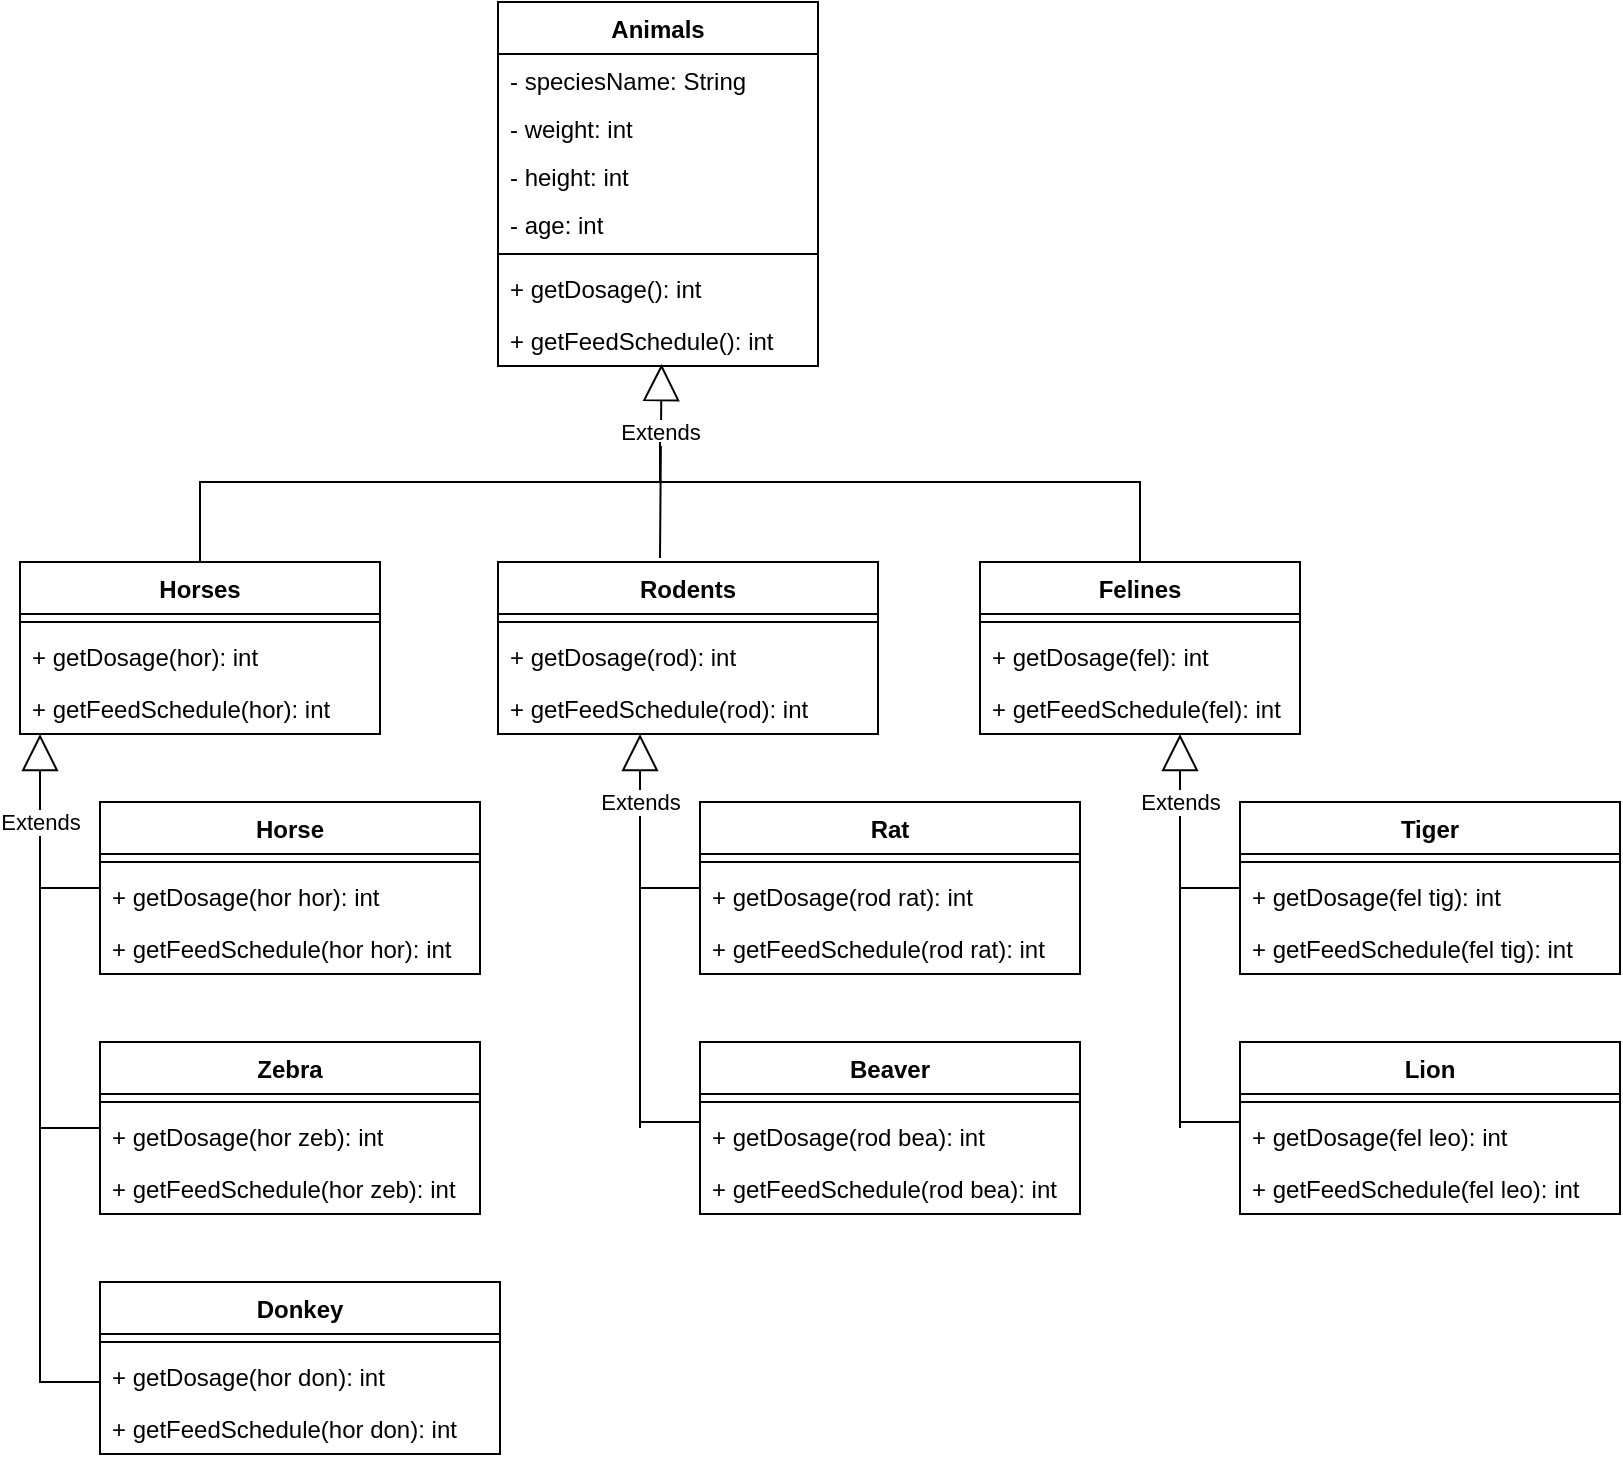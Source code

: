 <mxfile version="20.2.3" type="github"><diagram id="Q33c7oyP_RTd4zQn6wQT" name="Sayfa -1"><mxGraphModel dx="1422" dy="762" grid="1" gridSize="10" guides="1" tooltips="1" connect="1" arrows="1" fold="1" page="1" pageScale="1" pageWidth="827" pageHeight="1169" math="0" shadow="0"><root><mxCell id="0"/><mxCell id="1" parent="0"/><mxCell id="y6jI8S-Sgpic-xF1ArcY-3" value="Animals" style="swimlane;fontStyle=1;align=center;verticalAlign=top;childLayout=stackLayout;horizontal=1;startSize=26;horizontalStack=0;resizeParent=1;resizeParentMax=0;resizeLast=0;collapsible=1;marginBottom=0;" vertex="1" parent="1"><mxGeometry x="319" y="40" width="160" height="182" as="geometry"><mxRectangle x="120" y="120" width="100" height="30" as="alternateBounds"/></mxGeometry></mxCell><mxCell id="y6jI8S-Sgpic-xF1ArcY-4" value="- speciesName: String" style="text;strokeColor=none;fillColor=none;align=left;verticalAlign=top;spacingLeft=4;spacingRight=4;overflow=hidden;rotatable=0;points=[[0,0.5],[1,0.5]];portConstraint=eastwest;" vertex="1" parent="y6jI8S-Sgpic-xF1ArcY-3"><mxGeometry y="26" width="160" height="24" as="geometry"/></mxCell><mxCell id="y6jI8S-Sgpic-xF1ArcY-29" value="- weight: int" style="text;strokeColor=none;fillColor=none;align=left;verticalAlign=top;spacingLeft=4;spacingRight=4;overflow=hidden;rotatable=0;points=[[0,0.5],[1,0.5]];portConstraint=eastwest;" vertex="1" parent="y6jI8S-Sgpic-xF1ArcY-3"><mxGeometry y="50" width="160" height="24" as="geometry"/></mxCell><mxCell id="y6jI8S-Sgpic-xF1ArcY-45" value="- height: int" style="text;strokeColor=none;fillColor=none;align=left;verticalAlign=top;spacingLeft=4;spacingRight=4;overflow=hidden;rotatable=0;points=[[0,0.5],[1,0.5]];portConstraint=eastwest;" vertex="1" parent="y6jI8S-Sgpic-xF1ArcY-3"><mxGeometry y="74" width="160" height="24" as="geometry"/></mxCell><mxCell id="y6jI8S-Sgpic-xF1ArcY-30" value="- age: int" style="text;strokeColor=none;fillColor=none;align=left;verticalAlign=top;spacingLeft=4;spacingRight=4;overflow=hidden;rotatable=0;points=[[0,0.5],[1,0.5]];portConstraint=eastwest;" vertex="1" parent="y6jI8S-Sgpic-xF1ArcY-3"><mxGeometry y="98" width="160" height="24" as="geometry"/></mxCell><mxCell id="y6jI8S-Sgpic-xF1ArcY-5" value="" style="line;strokeWidth=1;fillColor=none;align=left;verticalAlign=middle;spacingTop=-1;spacingLeft=3;spacingRight=3;rotatable=0;labelPosition=right;points=[];portConstraint=eastwest;" vertex="1" parent="y6jI8S-Sgpic-xF1ArcY-3"><mxGeometry y="122" width="160" height="8" as="geometry"/></mxCell><mxCell id="y6jI8S-Sgpic-xF1ArcY-37" value="+ getDosage(): int&#10;" style="text;strokeColor=none;fillColor=none;align=left;verticalAlign=top;spacingLeft=4;spacingRight=4;overflow=hidden;rotatable=0;points=[[0,0.5],[1,0.5]];portConstraint=eastwest;" vertex="1" parent="y6jI8S-Sgpic-xF1ArcY-3"><mxGeometry y="130" width="160" height="26" as="geometry"/></mxCell><mxCell id="y6jI8S-Sgpic-xF1ArcY-36" value="+ getFeedSchedule(): int&#10;" style="text;strokeColor=none;fillColor=none;align=left;verticalAlign=top;spacingLeft=4;spacingRight=4;overflow=hidden;rotatable=0;points=[[0,0.5],[1,0.5]];portConstraint=eastwest;" vertex="1" parent="y6jI8S-Sgpic-xF1ArcY-3"><mxGeometry y="156" width="160" height="26" as="geometry"/></mxCell><mxCell id="y6jI8S-Sgpic-xF1ArcY-16" value="Extends" style="endArrow=block;endSize=16;endFill=0;html=1;rounded=0;entryX=0.511;entryY=0.962;entryDx=0;entryDy=0;entryPerimeter=0;" edge="1" parent="1" target="y6jI8S-Sgpic-xF1ArcY-36"><mxGeometry x="0.3" width="160" relative="1" as="geometry"><mxPoint x="400" y="318" as="sourcePoint"/><mxPoint x="400" y="230" as="targetPoint"/><mxPoint as="offset"/></mxGeometry></mxCell><mxCell id="y6jI8S-Sgpic-xF1ArcY-41" style="edgeStyle=orthogonalEdgeStyle;rounded=0;orthogonalLoop=1;jettySize=auto;html=1;endArrow=none;endFill=0;" edge="1" parent="1" source="y6jI8S-Sgpic-xF1ArcY-17"><mxGeometry relative="1" as="geometry"><mxPoint x="400" y="260" as="targetPoint"/><Array as="points"><mxPoint x="170" y="280"/><mxPoint x="400" y="280"/></Array></mxGeometry></mxCell><mxCell id="y6jI8S-Sgpic-xF1ArcY-17" value="Horses" style="swimlane;fontStyle=1;align=center;verticalAlign=top;childLayout=stackLayout;horizontal=1;startSize=26;horizontalStack=0;resizeParent=1;resizeParentMax=0;resizeLast=0;collapsible=1;marginBottom=0;" vertex="1" parent="1"><mxGeometry x="80" y="320" width="180" height="86" as="geometry"/></mxCell><mxCell id="y6jI8S-Sgpic-xF1ArcY-19" value="" style="line;strokeWidth=1;fillColor=none;align=left;verticalAlign=middle;spacingTop=-1;spacingLeft=3;spacingRight=3;rotatable=0;labelPosition=right;points=[];portConstraint=eastwest;" vertex="1" parent="y6jI8S-Sgpic-xF1ArcY-17"><mxGeometry y="26" width="180" height="8" as="geometry"/></mxCell><mxCell id="y6jI8S-Sgpic-xF1ArcY-34" value="+ getDosage(hor): int&#10;" style="text;strokeColor=none;fillColor=none;align=left;verticalAlign=top;spacingLeft=4;spacingRight=4;overflow=hidden;rotatable=0;points=[[0,0.5],[1,0.5]];portConstraint=eastwest;" vertex="1" parent="y6jI8S-Sgpic-xF1ArcY-17"><mxGeometry y="34" width="180" height="26" as="geometry"/></mxCell><mxCell id="y6jI8S-Sgpic-xF1ArcY-35" value="+ getFeedSchedule(hor): int&#10;" style="text;strokeColor=none;fillColor=none;align=left;verticalAlign=top;spacingLeft=4;spacingRight=4;overflow=hidden;rotatable=0;points=[[0,0.5],[1,0.5]];portConstraint=eastwest;" vertex="1" parent="y6jI8S-Sgpic-xF1ArcY-17"><mxGeometry y="60" width="180" height="26" as="geometry"/></mxCell><mxCell id="y6jI8S-Sgpic-xF1ArcY-44" style="edgeStyle=orthogonalEdgeStyle;rounded=0;orthogonalLoop=1;jettySize=auto;html=1;endArrow=none;endFill=0;" edge="1" parent="1" source="y6jI8S-Sgpic-xF1ArcY-21"><mxGeometry relative="1" as="geometry"><mxPoint x="400" y="260" as="targetPoint"/><Array as="points"><mxPoint x="640" y="280"/><mxPoint x="400" y="280"/></Array></mxGeometry></mxCell><mxCell id="y6jI8S-Sgpic-xF1ArcY-21" value="Felines" style="swimlane;fontStyle=1;align=center;verticalAlign=top;childLayout=stackLayout;horizontal=1;startSize=26;horizontalStack=0;resizeParent=1;resizeParentMax=0;resizeLast=0;collapsible=1;marginBottom=0;" vertex="1" parent="1"><mxGeometry x="560" y="320" width="160" height="86" as="geometry"/></mxCell><mxCell id="y6jI8S-Sgpic-xF1ArcY-23" value="" style="line;strokeWidth=1;fillColor=none;align=left;verticalAlign=middle;spacingTop=-1;spacingLeft=3;spacingRight=3;rotatable=0;labelPosition=right;points=[];portConstraint=eastwest;" vertex="1" parent="y6jI8S-Sgpic-xF1ArcY-21"><mxGeometry y="26" width="160" height="8" as="geometry"/></mxCell><mxCell id="y6jI8S-Sgpic-xF1ArcY-24" value="+ getDosage(fel): int&#10;" style="text;strokeColor=none;fillColor=none;align=left;verticalAlign=top;spacingLeft=4;spacingRight=4;overflow=hidden;rotatable=0;points=[[0,0.5],[1,0.5]];portConstraint=eastwest;" vertex="1" parent="y6jI8S-Sgpic-xF1ArcY-21"><mxGeometry y="34" width="160" height="26" as="geometry"/></mxCell><mxCell id="y6jI8S-Sgpic-xF1ArcY-31" value="+ getFeedSchedule(fel): int&#10;" style="text;strokeColor=none;fillColor=none;align=left;verticalAlign=top;spacingLeft=4;spacingRight=4;overflow=hidden;rotatable=0;points=[[0,0.5],[1,0.5]];portConstraint=eastwest;" vertex="1" parent="y6jI8S-Sgpic-xF1ArcY-21"><mxGeometry y="60" width="160" height="26" as="geometry"/></mxCell><mxCell id="y6jI8S-Sgpic-xF1ArcY-25" value="Rodents" style="swimlane;fontStyle=1;align=center;verticalAlign=top;childLayout=stackLayout;horizontal=1;startSize=26;horizontalStack=0;resizeParent=1;resizeParentMax=0;resizeLast=0;collapsible=1;marginBottom=0;" vertex="1" parent="1"><mxGeometry x="319" y="320" width="190" height="86" as="geometry"><mxRectangle x="319" y="320" width="90" height="30" as="alternateBounds"/></mxGeometry></mxCell><mxCell id="y6jI8S-Sgpic-xF1ArcY-27" value="" style="line;strokeWidth=1;fillColor=none;align=left;verticalAlign=middle;spacingTop=-1;spacingLeft=3;spacingRight=3;rotatable=0;labelPosition=right;points=[];portConstraint=eastwest;" vertex="1" parent="y6jI8S-Sgpic-xF1ArcY-25"><mxGeometry y="26" width="190" height="8" as="geometry"/></mxCell><mxCell id="y6jI8S-Sgpic-xF1ArcY-32" value="+ getDosage(rod): int&#10;" style="text;strokeColor=none;fillColor=none;align=left;verticalAlign=top;spacingLeft=4;spacingRight=4;overflow=hidden;rotatable=0;points=[[0,0.5],[1,0.5]];portConstraint=eastwest;" vertex="1" parent="y6jI8S-Sgpic-xF1ArcY-25"><mxGeometry y="34" width="190" height="26" as="geometry"/></mxCell><mxCell id="y6jI8S-Sgpic-xF1ArcY-33" value="+ getFeedSchedule(rod): int&#10;" style="text;strokeColor=none;fillColor=none;align=left;verticalAlign=top;spacingLeft=4;spacingRight=4;overflow=hidden;rotatable=0;points=[[0,0.5],[1,0.5]];portConstraint=eastwest;" vertex="1" parent="y6jI8S-Sgpic-xF1ArcY-25"><mxGeometry y="60" width="190" height="26" as="geometry"/></mxCell><mxCell id="y6jI8S-Sgpic-xF1ArcY-70" style="edgeStyle=orthogonalEdgeStyle;rounded=0;orthogonalLoop=1;jettySize=auto;html=1;endArrow=none;endFill=0;" edge="1" parent="1" source="y6jI8S-Sgpic-xF1ArcY-57"><mxGeometry relative="1" as="geometry"><mxPoint x="90" y="483" as="targetPoint"/></mxGeometry></mxCell><mxCell id="y6jI8S-Sgpic-xF1ArcY-57" value="Horse" style="swimlane;fontStyle=1;align=center;verticalAlign=top;childLayout=stackLayout;horizontal=1;startSize=26;horizontalStack=0;resizeParent=1;resizeParentMax=0;resizeLast=0;collapsible=1;marginBottom=0;" vertex="1" parent="1"><mxGeometry x="120" y="440" width="190" height="86" as="geometry"/></mxCell><mxCell id="y6jI8S-Sgpic-xF1ArcY-58" value="" style="line;strokeWidth=1;fillColor=none;align=left;verticalAlign=middle;spacingTop=-1;spacingLeft=3;spacingRight=3;rotatable=0;labelPosition=right;points=[];portConstraint=eastwest;" vertex="1" parent="y6jI8S-Sgpic-xF1ArcY-57"><mxGeometry y="26" width="190" height="8" as="geometry"/></mxCell><mxCell id="y6jI8S-Sgpic-xF1ArcY-59" value="+ getDosage(hor hor): int&#10;" style="text;strokeColor=none;fillColor=none;align=left;verticalAlign=top;spacingLeft=4;spacingRight=4;overflow=hidden;rotatable=0;points=[[0,0.5],[1,0.5]];portConstraint=eastwest;" vertex="1" parent="y6jI8S-Sgpic-xF1ArcY-57"><mxGeometry y="34" width="190" height="26" as="geometry"/></mxCell><mxCell id="y6jI8S-Sgpic-xF1ArcY-60" value="+ getFeedSchedule(hor hor): int&#10;" style="text;strokeColor=none;fillColor=none;align=left;verticalAlign=top;spacingLeft=4;spacingRight=4;overflow=hidden;rotatable=0;points=[[0,0.5],[1,0.5]];portConstraint=eastwest;" vertex="1" parent="y6jI8S-Sgpic-xF1ArcY-57"><mxGeometry y="60" width="190" height="26" as="geometry"/></mxCell><mxCell id="y6jI8S-Sgpic-xF1ArcY-72" style="edgeStyle=orthogonalEdgeStyle;rounded=0;orthogonalLoop=1;jettySize=auto;html=1;endArrow=none;endFill=0;" edge="1" parent="1" source="y6jI8S-Sgpic-xF1ArcY-61"><mxGeometry relative="1" as="geometry"><mxPoint x="90" y="603" as="targetPoint"/></mxGeometry></mxCell><mxCell id="y6jI8S-Sgpic-xF1ArcY-61" value="Zebra" style="swimlane;fontStyle=1;align=center;verticalAlign=top;childLayout=stackLayout;horizontal=1;startSize=26;horizontalStack=0;resizeParent=1;resizeParentMax=0;resizeLast=0;collapsible=1;marginBottom=0;" vertex="1" parent="1"><mxGeometry x="120" y="560" width="190" height="86" as="geometry"/></mxCell><mxCell id="y6jI8S-Sgpic-xF1ArcY-62" value="" style="line;strokeWidth=1;fillColor=none;align=left;verticalAlign=middle;spacingTop=-1;spacingLeft=3;spacingRight=3;rotatable=0;labelPosition=right;points=[];portConstraint=eastwest;" vertex="1" parent="y6jI8S-Sgpic-xF1ArcY-61"><mxGeometry y="26" width="190" height="8" as="geometry"/></mxCell><mxCell id="y6jI8S-Sgpic-xF1ArcY-63" value="+ getDosage(hor zeb): int&#10;" style="text;strokeColor=none;fillColor=none;align=left;verticalAlign=top;spacingLeft=4;spacingRight=4;overflow=hidden;rotatable=0;points=[[0,0.5],[1,0.5]];portConstraint=eastwest;" vertex="1" parent="y6jI8S-Sgpic-xF1ArcY-61"><mxGeometry y="34" width="190" height="26" as="geometry"/></mxCell><mxCell id="y6jI8S-Sgpic-xF1ArcY-64" value="+ getFeedSchedule(hor zeb): int&#10;" style="text;strokeColor=none;fillColor=none;align=left;verticalAlign=top;spacingLeft=4;spacingRight=4;overflow=hidden;rotatable=0;points=[[0,0.5],[1,0.5]];portConstraint=eastwest;" vertex="1" parent="y6jI8S-Sgpic-xF1ArcY-61"><mxGeometry y="60" width="190" height="26" as="geometry"/></mxCell><mxCell id="y6jI8S-Sgpic-xF1ArcY-73" style="edgeStyle=orthogonalEdgeStyle;rounded=0;orthogonalLoop=1;jettySize=auto;html=1;endArrow=none;endFill=0;" edge="1" parent="1" source="y6jI8S-Sgpic-xF1ArcY-65"><mxGeometry relative="1" as="geometry"><mxPoint x="90" y="723" as="targetPoint"/><Array as="points"><mxPoint x="90" y="730"/></Array></mxGeometry></mxCell><mxCell id="y6jI8S-Sgpic-xF1ArcY-65" value="Donkey" style="swimlane;fontStyle=1;align=center;verticalAlign=top;childLayout=stackLayout;horizontal=1;startSize=26;horizontalStack=0;resizeParent=1;resizeParentMax=0;resizeLast=0;collapsible=1;marginBottom=0;" vertex="1" parent="1"><mxGeometry x="120" y="680" width="200" height="86" as="geometry"/></mxCell><mxCell id="y6jI8S-Sgpic-xF1ArcY-66" value="" style="line;strokeWidth=1;fillColor=none;align=left;verticalAlign=middle;spacingTop=-1;spacingLeft=3;spacingRight=3;rotatable=0;labelPosition=right;points=[];portConstraint=eastwest;" vertex="1" parent="y6jI8S-Sgpic-xF1ArcY-65"><mxGeometry y="26" width="200" height="8" as="geometry"/></mxCell><mxCell id="y6jI8S-Sgpic-xF1ArcY-67" value="+ getDosage(hor don): int&#10;" style="text;strokeColor=none;fillColor=none;align=left;verticalAlign=top;spacingLeft=4;spacingRight=4;overflow=hidden;rotatable=0;points=[[0,0.5],[1,0.5]];portConstraint=eastwest;" vertex="1" parent="y6jI8S-Sgpic-xF1ArcY-65"><mxGeometry y="34" width="200" height="26" as="geometry"/></mxCell><mxCell id="y6jI8S-Sgpic-xF1ArcY-68" value="+ getFeedSchedule(hor don): int&#10;" style="text;strokeColor=none;fillColor=none;align=left;verticalAlign=top;spacingLeft=4;spacingRight=4;overflow=hidden;rotatable=0;points=[[0,0.5],[1,0.5]];portConstraint=eastwest;" vertex="1" parent="y6jI8S-Sgpic-xF1ArcY-65"><mxGeometry y="60" width="200" height="26" as="geometry"/></mxCell><mxCell id="y6jI8S-Sgpic-xF1ArcY-69" value="Extends" style="endArrow=block;endSize=16;endFill=0;html=1;rounded=0;" edge="1" parent="1"><mxGeometry x="0.728" width="160" relative="1" as="geometry"><mxPoint x="90" y="730" as="sourcePoint"/><mxPoint x="90" y="406" as="targetPoint"/><mxPoint as="offset"/></mxGeometry></mxCell><mxCell id="y6jI8S-Sgpic-xF1ArcY-74" style="edgeStyle=orthogonalEdgeStyle;rounded=0;orthogonalLoop=1;jettySize=auto;html=1;endArrow=none;endFill=0;" edge="1" source="y6jI8S-Sgpic-xF1ArcY-75" parent="1"><mxGeometry relative="1" as="geometry"><mxPoint x="390" y="483.0" as="targetPoint"/></mxGeometry></mxCell><mxCell id="y6jI8S-Sgpic-xF1ArcY-75" value="Rat" style="swimlane;fontStyle=1;align=center;verticalAlign=top;childLayout=stackLayout;horizontal=1;startSize=26;horizontalStack=0;resizeParent=1;resizeParentMax=0;resizeLast=0;collapsible=1;marginBottom=0;" vertex="1" parent="1"><mxGeometry x="420" y="440" width="190" height="86" as="geometry"/></mxCell><mxCell id="y6jI8S-Sgpic-xF1ArcY-76" value="" style="line;strokeWidth=1;fillColor=none;align=left;verticalAlign=middle;spacingTop=-1;spacingLeft=3;spacingRight=3;rotatable=0;labelPosition=right;points=[];portConstraint=eastwest;" vertex="1" parent="y6jI8S-Sgpic-xF1ArcY-75"><mxGeometry y="26" width="190" height="8" as="geometry"/></mxCell><mxCell id="y6jI8S-Sgpic-xF1ArcY-77" value="+ getDosage(rod rat): int&#10;" style="text;strokeColor=none;fillColor=none;align=left;verticalAlign=top;spacingLeft=4;spacingRight=4;overflow=hidden;rotatable=0;points=[[0,0.5],[1,0.5]];portConstraint=eastwest;" vertex="1" parent="y6jI8S-Sgpic-xF1ArcY-75"><mxGeometry y="34" width="190" height="26" as="geometry"/></mxCell><mxCell id="y6jI8S-Sgpic-xF1ArcY-78" value="+ getFeedSchedule(rod rat): int&#10;" style="text;strokeColor=none;fillColor=none;align=left;verticalAlign=top;spacingLeft=4;spacingRight=4;overflow=hidden;rotatable=0;points=[[0,0.5],[1,0.5]];portConstraint=eastwest;" vertex="1" parent="y6jI8S-Sgpic-xF1ArcY-75"><mxGeometry y="60" width="190" height="26" as="geometry"/></mxCell><mxCell id="y6jI8S-Sgpic-xF1ArcY-79" style="edgeStyle=orthogonalEdgeStyle;rounded=0;orthogonalLoop=1;jettySize=auto;html=1;endArrow=none;endFill=0;" edge="1" source="y6jI8S-Sgpic-xF1ArcY-80" parent="1"><mxGeometry relative="1" as="geometry"><mxPoint x="390" y="603.0" as="targetPoint"/><Array as="points"><mxPoint x="390" y="600"/></Array></mxGeometry></mxCell><mxCell id="y6jI8S-Sgpic-xF1ArcY-80" value="Beaver" style="swimlane;fontStyle=1;align=center;verticalAlign=top;childLayout=stackLayout;horizontal=1;startSize=26;horizontalStack=0;resizeParent=1;resizeParentMax=0;resizeLast=0;collapsible=1;marginBottom=0;" vertex="1" parent="1"><mxGeometry x="420" y="560" width="190" height="86" as="geometry"/></mxCell><mxCell id="y6jI8S-Sgpic-xF1ArcY-81" value="" style="line;strokeWidth=1;fillColor=none;align=left;verticalAlign=middle;spacingTop=-1;spacingLeft=3;spacingRight=3;rotatable=0;labelPosition=right;points=[];portConstraint=eastwest;" vertex="1" parent="y6jI8S-Sgpic-xF1ArcY-80"><mxGeometry y="26" width="190" height="8" as="geometry"/></mxCell><mxCell id="y6jI8S-Sgpic-xF1ArcY-82" value="+ getDosage(rod bea): int&#10;" style="text;strokeColor=none;fillColor=none;align=left;verticalAlign=top;spacingLeft=4;spacingRight=4;overflow=hidden;rotatable=0;points=[[0,0.5],[1,0.5]];portConstraint=eastwest;" vertex="1" parent="y6jI8S-Sgpic-xF1ArcY-80"><mxGeometry y="34" width="190" height="26" as="geometry"/></mxCell><mxCell id="y6jI8S-Sgpic-xF1ArcY-83" value="+ getFeedSchedule(rod bea): int&#10;" style="text;strokeColor=none;fillColor=none;align=left;verticalAlign=top;spacingLeft=4;spacingRight=4;overflow=hidden;rotatable=0;points=[[0,0.5],[1,0.5]];portConstraint=eastwest;" vertex="1" parent="y6jI8S-Sgpic-xF1ArcY-80"><mxGeometry y="60" width="190" height="26" as="geometry"/></mxCell><mxCell id="y6jI8S-Sgpic-xF1ArcY-84" style="edgeStyle=orthogonalEdgeStyle;rounded=0;orthogonalLoop=1;jettySize=auto;html=1;endArrow=none;endFill=0;" edge="1" source="y6jI8S-Sgpic-xF1ArcY-85" parent="1"><mxGeometry relative="1" as="geometry"><mxPoint x="660" y="483.0" as="targetPoint"/></mxGeometry></mxCell><mxCell id="y6jI8S-Sgpic-xF1ArcY-85" value="Tiger" style="swimlane;fontStyle=1;align=center;verticalAlign=top;childLayout=stackLayout;horizontal=1;startSize=26;horizontalStack=0;resizeParent=1;resizeParentMax=0;resizeLast=0;collapsible=1;marginBottom=0;" vertex="1" parent="1"><mxGeometry x="690" y="440" width="190" height="86" as="geometry"/></mxCell><mxCell id="y6jI8S-Sgpic-xF1ArcY-86" value="" style="line;strokeWidth=1;fillColor=none;align=left;verticalAlign=middle;spacingTop=-1;spacingLeft=3;spacingRight=3;rotatable=0;labelPosition=right;points=[];portConstraint=eastwest;" vertex="1" parent="y6jI8S-Sgpic-xF1ArcY-85"><mxGeometry y="26" width="190" height="8" as="geometry"/></mxCell><mxCell id="y6jI8S-Sgpic-xF1ArcY-87" value="+ getDosage(fel tig): int&#10;" style="text;strokeColor=none;fillColor=none;align=left;verticalAlign=top;spacingLeft=4;spacingRight=4;overflow=hidden;rotatable=0;points=[[0,0.5],[1,0.5]];portConstraint=eastwest;" vertex="1" parent="y6jI8S-Sgpic-xF1ArcY-85"><mxGeometry y="34" width="190" height="26" as="geometry"/></mxCell><mxCell id="y6jI8S-Sgpic-xF1ArcY-88" value="+ getFeedSchedule(fel tig): int&#10;" style="text;strokeColor=none;fillColor=none;align=left;verticalAlign=top;spacingLeft=4;spacingRight=4;overflow=hidden;rotatable=0;points=[[0,0.5],[1,0.5]];portConstraint=eastwest;" vertex="1" parent="y6jI8S-Sgpic-xF1ArcY-85"><mxGeometry y="60" width="190" height="26" as="geometry"/></mxCell><mxCell id="y6jI8S-Sgpic-xF1ArcY-89" style="edgeStyle=orthogonalEdgeStyle;rounded=0;orthogonalLoop=1;jettySize=auto;html=1;endArrow=none;endFill=0;" edge="1" source="y6jI8S-Sgpic-xF1ArcY-90" parent="1"><mxGeometry relative="1" as="geometry"><mxPoint x="660" y="603.0" as="targetPoint"/><Array as="points"><mxPoint x="660" y="600"/></Array></mxGeometry></mxCell><mxCell id="y6jI8S-Sgpic-xF1ArcY-90" value="Lion" style="swimlane;fontStyle=1;align=center;verticalAlign=top;childLayout=stackLayout;horizontal=1;startSize=26;horizontalStack=0;resizeParent=1;resizeParentMax=0;resizeLast=0;collapsible=1;marginBottom=0;" vertex="1" parent="1"><mxGeometry x="690" y="560" width="190" height="86" as="geometry"/></mxCell><mxCell id="y6jI8S-Sgpic-xF1ArcY-91" value="" style="line;strokeWidth=1;fillColor=none;align=left;verticalAlign=middle;spacingTop=-1;spacingLeft=3;spacingRight=3;rotatable=0;labelPosition=right;points=[];portConstraint=eastwest;" vertex="1" parent="y6jI8S-Sgpic-xF1ArcY-90"><mxGeometry y="26" width="190" height="8" as="geometry"/></mxCell><mxCell id="y6jI8S-Sgpic-xF1ArcY-92" value="+ getDosage(fel leo): int&#10;" style="text;strokeColor=none;fillColor=none;align=left;verticalAlign=top;spacingLeft=4;spacingRight=4;overflow=hidden;rotatable=0;points=[[0,0.5],[1,0.5]];portConstraint=eastwest;" vertex="1" parent="y6jI8S-Sgpic-xF1ArcY-90"><mxGeometry y="34" width="190" height="26" as="geometry"/></mxCell><mxCell id="y6jI8S-Sgpic-xF1ArcY-93" value="+ getFeedSchedule(fel leo): int&#10;" style="text;strokeColor=none;fillColor=none;align=left;verticalAlign=top;spacingLeft=4;spacingRight=4;overflow=hidden;rotatable=0;points=[[0,0.5],[1,0.5]];portConstraint=eastwest;" vertex="1" parent="y6jI8S-Sgpic-xF1ArcY-90"><mxGeometry y="60" width="190" height="26" as="geometry"/></mxCell><mxCell id="y6jI8S-Sgpic-xF1ArcY-94" value="Extends" style="endArrow=block;endSize=16;endFill=0;html=1;rounded=0;" edge="1" parent="1"><mxGeometry x="0.649" width="160" relative="1" as="geometry"><mxPoint x="390" y="600" as="sourcePoint"/><mxPoint x="390" y="406" as="targetPoint"/><mxPoint as="offset"/></mxGeometry></mxCell><mxCell id="y6jI8S-Sgpic-xF1ArcY-96" value="Extends" style="endArrow=block;endSize=16;endFill=0;html=1;rounded=0;" edge="1" parent="1"><mxGeometry x="0.649" width="160" relative="1" as="geometry"><mxPoint x="660" y="600" as="sourcePoint"/><mxPoint x="660" y="406.0" as="targetPoint"/><mxPoint as="offset"/></mxGeometry></mxCell></root></mxGraphModel></diagram></mxfile>